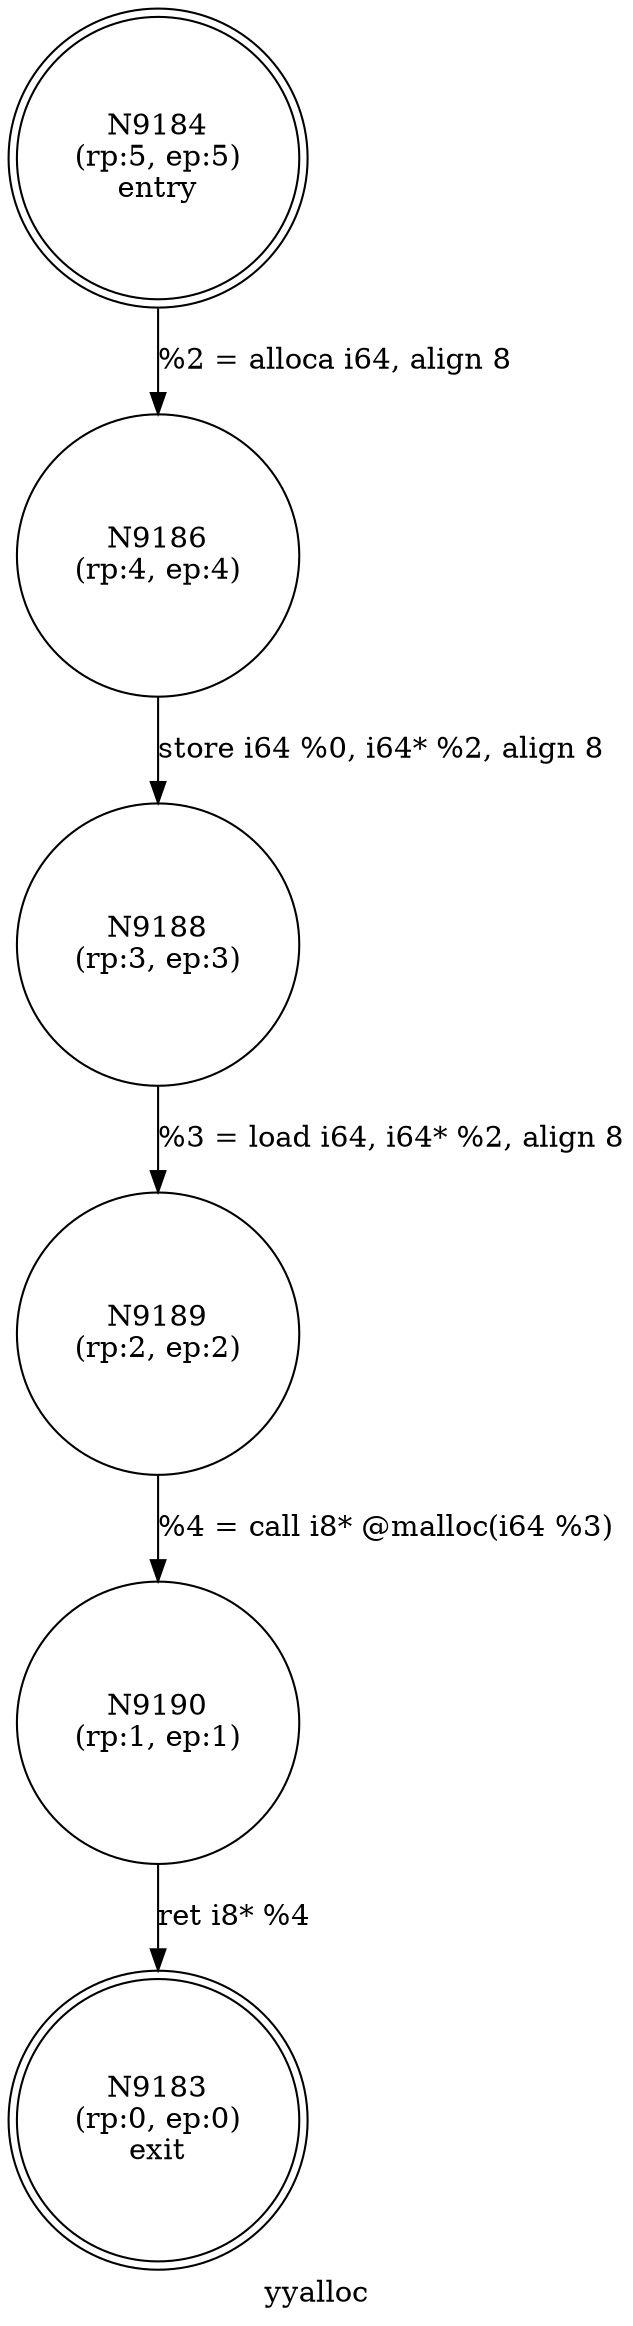 digraph yyalloc {
label="yyalloc"
9183 [label="N9183\n(rp:0, ep:0)\nexit", shape="doublecircle"]
9184 [label="N9184\n(rp:5, ep:5)\nentry", shape="doublecircle"]
9184 -> 9186 [label="%2 = alloca i64, align 8"]
9186 [label="N9186\n(rp:4, ep:4)", shape="circle"]
9186 -> 9188 [label="store i64 %0, i64* %2, align 8"]
9188 [label="N9188\n(rp:3, ep:3)", shape="circle"]
9188 -> 9189 [label="%3 = load i64, i64* %2, align 8"]
9189 [label="N9189\n(rp:2, ep:2)", shape="circle"]
9189 -> 9190 [label="%4 = call i8* @malloc(i64 %3)"]
9190 [label="N9190\n(rp:1, ep:1)", shape="circle"]
9190 -> 9183 [label="ret i8* %4"]
}
